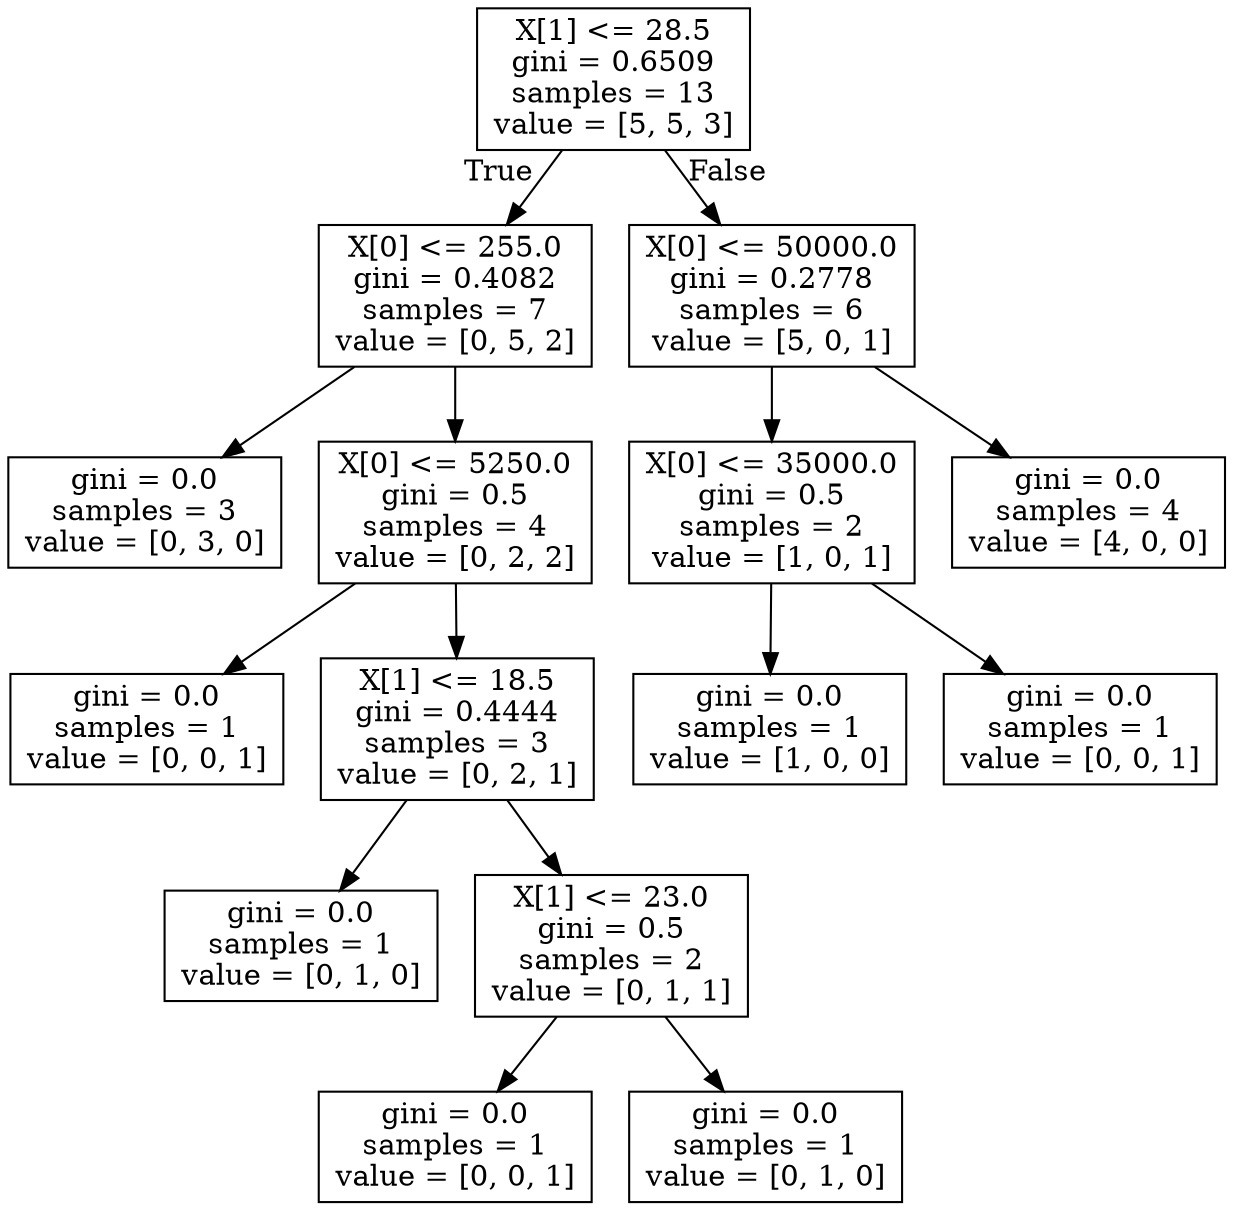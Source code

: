 digraph Tree {
node [shape=box] ;
0 [label="X[1] <= 28.5\ngini = 0.6509\nsamples = 13\nvalue = [5, 5, 3]"] ;
1 [label="X[0] <= 255.0\ngini = 0.4082\nsamples = 7\nvalue = [0, 5, 2]"] ;
0 -> 1 [labeldistance=2.5, labelangle=45, headlabel="True"] ;
2 [label="gini = 0.0\nsamples = 3\nvalue = [0, 3, 0]"] ;
1 -> 2 ;
3 [label="X[0] <= 5250.0\ngini = 0.5\nsamples = 4\nvalue = [0, 2, 2]"] ;
1 -> 3 ;
4 [label="gini = 0.0\nsamples = 1\nvalue = [0, 0, 1]"] ;
3 -> 4 ;
5 [label="X[1] <= 18.5\ngini = 0.4444\nsamples = 3\nvalue = [0, 2, 1]"] ;
3 -> 5 ;
6 [label="gini = 0.0\nsamples = 1\nvalue = [0, 1, 0]"] ;
5 -> 6 ;
7 [label="X[1] <= 23.0\ngini = 0.5\nsamples = 2\nvalue = [0, 1, 1]"] ;
5 -> 7 ;
8 [label="gini = 0.0\nsamples = 1\nvalue = [0, 0, 1]"] ;
7 -> 8 ;
9 [label="gini = 0.0\nsamples = 1\nvalue = [0, 1, 0]"] ;
7 -> 9 ;
10 [label="X[0] <= 50000.0\ngini = 0.2778\nsamples = 6\nvalue = [5, 0, 1]"] ;
0 -> 10 [labeldistance=2.5, labelangle=-45, headlabel="False"] ;
11 [label="X[0] <= 35000.0\ngini = 0.5\nsamples = 2\nvalue = [1, 0, 1]"] ;
10 -> 11 ;
12 [label="gini = 0.0\nsamples = 1\nvalue = [1, 0, 0]"] ;
11 -> 12 ;
13 [label="gini = 0.0\nsamples = 1\nvalue = [0, 0, 1]"] ;
11 -> 13 ;
14 [label="gini = 0.0\nsamples = 4\nvalue = [4, 0, 0]"] ;
10 -> 14 ;
}